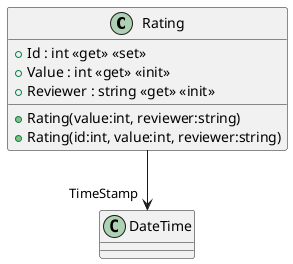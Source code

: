 @startuml
class Rating {
    + Rating(value:int, reviewer:string)
    + Rating(id:int, value:int, reviewer:string)
    + Id : int <<get>> <<set>>
    + Value : int <<get>> <<init>>
    + Reviewer : string <<get>> <<init>>
}
Rating --> "TimeStamp" DateTime
@enduml
